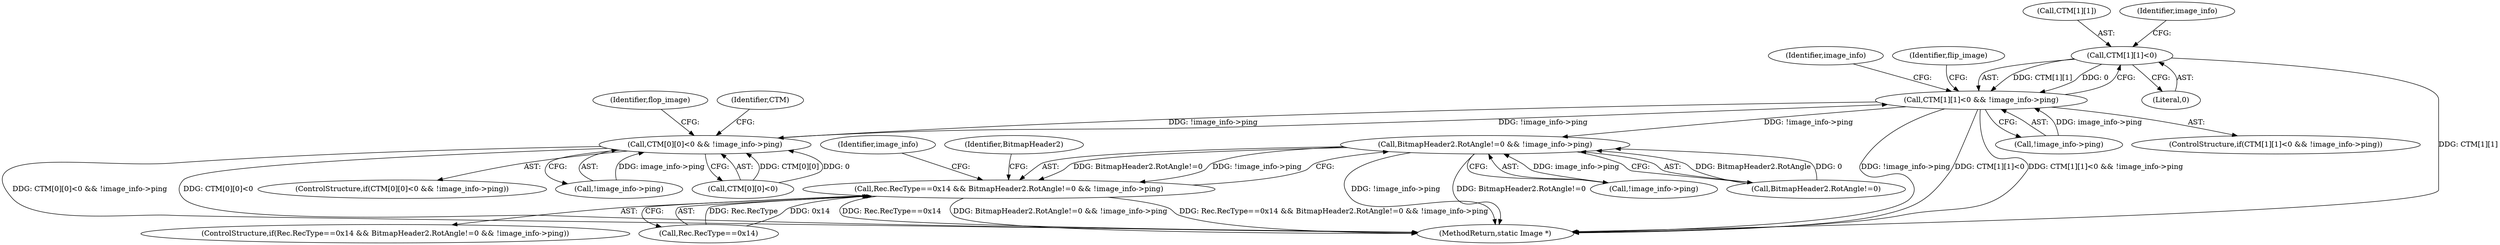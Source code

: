 digraph "0_ImageMagick_aecd0ada163a4d6c769cec178955d5f3e9316f2f_1@array" {
"1001722" [label="(Call,CTM[1][1]<0)"];
"1001721" [label="(Call,CTM[1][1]<0 && !image_info->ping)"];
"1001043" [label="(Call,BitmapHeader2.RotAngle!=0 && !image_info->ping)"];
"1001037" [label="(Call,Rec.RecType==0x14 && BitmapHeader2.RotAngle!=0 && !image_info->ping)"];
"1001682" [label="(Call,CTM[0][0]<0 && !image_info->ping)"];
"1001037" [label="(Call,Rec.RecType==0x14 && BitmapHeader2.RotAngle!=0 && !image_info->ping)"];
"1001729" [label="(Call,!image_info->ping)"];
"1001690" [label="(Call,!image_info->ping)"];
"1001728" [label="(Literal,0)"];
"1001760" [label="(Identifier,image_info)"];
"1001942" [label="(MethodReturn,static Image *)"];
"1001036" [label="(ControlStructure,if(Rec.RecType==0x14 && BitmapHeader2.RotAngle!=0 && !image_info->ping))"];
"1001156" [label="(Identifier,image_info)"];
"1001681" [label="(ControlStructure,if(CTM[0][0]<0 && !image_info->ping))"];
"1001697" [label="(Identifier,flop_image)"];
"1001049" [label="(Call,!image_info->ping)"];
"1001722" [label="(Call,CTM[1][1]<0)"];
"1001725" [label="(Identifier,CTM)"];
"1001682" [label="(Call,CTM[0][0]<0 && !image_info->ping)"];
"1001043" [label="(Call,BitmapHeader2.RotAngle!=0 && !image_info->ping)"];
"1001723" [label="(Call,CTM[1][1])"];
"1001683" [label="(Call,CTM[0][0]<0)"];
"1001721" [label="(Call,CTM[1][1]<0 && !image_info->ping)"];
"1001720" [label="(ControlStructure,if(CTM[1][1]<0 && !image_info->ping))"];
"1001731" [label="(Identifier,image_info)"];
"1001736" [label="(Identifier,flip_image)"];
"1001044" [label="(Call,BitmapHeader2.RotAngle!=0)"];
"1001057" [label="(Identifier,BitmapHeader2)"];
"1001038" [label="(Call,Rec.RecType==0x14)"];
"1001722" -> "1001721"  [label="AST: "];
"1001722" -> "1001728"  [label="CFG: "];
"1001723" -> "1001722"  [label="AST: "];
"1001728" -> "1001722"  [label="AST: "];
"1001731" -> "1001722"  [label="CFG: "];
"1001721" -> "1001722"  [label="CFG: "];
"1001722" -> "1001942"  [label="DDG: CTM[1][1]"];
"1001722" -> "1001721"  [label="DDG: CTM[1][1]"];
"1001722" -> "1001721"  [label="DDG: 0"];
"1001721" -> "1001720"  [label="AST: "];
"1001721" -> "1001729"  [label="CFG: "];
"1001729" -> "1001721"  [label="AST: "];
"1001736" -> "1001721"  [label="CFG: "];
"1001760" -> "1001721"  [label="CFG: "];
"1001721" -> "1001942"  [label="DDG: !image_info->ping"];
"1001721" -> "1001942"  [label="DDG: CTM[1][1]<0"];
"1001721" -> "1001942"  [label="DDG: CTM[1][1]<0 && !image_info->ping"];
"1001721" -> "1001043"  [label="DDG: !image_info->ping"];
"1001721" -> "1001682"  [label="DDG: !image_info->ping"];
"1001682" -> "1001721"  [label="DDG: !image_info->ping"];
"1001729" -> "1001721"  [label="DDG: image_info->ping"];
"1001043" -> "1001037"  [label="AST: "];
"1001043" -> "1001044"  [label="CFG: "];
"1001043" -> "1001049"  [label="CFG: "];
"1001044" -> "1001043"  [label="AST: "];
"1001049" -> "1001043"  [label="AST: "];
"1001037" -> "1001043"  [label="CFG: "];
"1001043" -> "1001942"  [label="DDG: !image_info->ping"];
"1001043" -> "1001942"  [label="DDG: BitmapHeader2.RotAngle!=0"];
"1001043" -> "1001037"  [label="DDG: BitmapHeader2.RotAngle!=0"];
"1001043" -> "1001037"  [label="DDG: !image_info->ping"];
"1001044" -> "1001043"  [label="DDG: BitmapHeader2.RotAngle"];
"1001044" -> "1001043"  [label="DDG: 0"];
"1001049" -> "1001043"  [label="DDG: image_info->ping"];
"1001037" -> "1001036"  [label="AST: "];
"1001037" -> "1001038"  [label="CFG: "];
"1001038" -> "1001037"  [label="AST: "];
"1001057" -> "1001037"  [label="CFG: "];
"1001156" -> "1001037"  [label="CFG: "];
"1001037" -> "1001942"  [label="DDG: Rec.RecType==0x14"];
"1001037" -> "1001942"  [label="DDG: BitmapHeader2.RotAngle!=0 && !image_info->ping"];
"1001037" -> "1001942"  [label="DDG: Rec.RecType==0x14 && BitmapHeader2.RotAngle!=0 && !image_info->ping"];
"1001038" -> "1001037"  [label="DDG: Rec.RecType"];
"1001038" -> "1001037"  [label="DDG: 0x14"];
"1001682" -> "1001681"  [label="AST: "];
"1001682" -> "1001683"  [label="CFG: "];
"1001682" -> "1001690"  [label="CFG: "];
"1001683" -> "1001682"  [label="AST: "];
"1001690" -> "1001682"  [label="AST: "];
"1001697" -> "1001682"  [label="CFG: "];
"1001725" -> "1001682"  [label="CFG: "];
"1001682" -> "1001942"  [label="DDG: CTM[0][0]<0 && !image_info->ping"];
"1001682" -> "1001942"  [label="DDG: CTM[0][0]<0"];
"1001683" -> "1001682"  [label="DDG: CTM[0][0]"];
"1001683" -> "1001682"  [label="DDG: 0"];
"1001690" -> "1001682"  [label="DDG: image_info->ping"];
}
